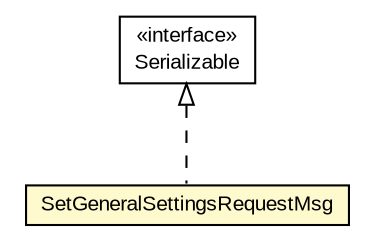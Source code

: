 #!/usr/local/bin/dot
#
# Class diagram 
# Generated by UMLGraph version R5_6-24-gf6e263 (http://www.umlgraph.org/)
#

digraph G {
	edge [fontname="arial",fontsize=10,labelfontname="arial",labelfontsize=10];
	node [fontname="arial",fontsize=10,shape=plaintext];
	nodesep=0.25;
	ranksep=0.5;
	// org.miloss.fgsms.services.interfaces.policyconfiguration.SetGeneralSettingsRequestMsg
	c1091881 [label=<<table title="org.miloss.fgsms.services.interfaces.policyconfiguration.SetGeneralSettingsRequestMsg" border="0" cellborder="1" cellspacing="0" cellpadding="2" port="p" bgcolor="lemonChiffon" href="./SetGeneralSettingsRequestMsg.html">
		<tr><td><table border="0" cellspacing="0" cellpadding="1">
<tr><td align="center" balign="center"> SetGeneralSettingsRequestMsg </td></tr>
		</table></td></tr>
		</table>>, URL="./SetGeneralSettingsRequestMsg.html", fontname="arial", fontcolor="black", fontsize=10.0];
	//org.miloss.fgsms.services.interfaces.policyconfiguration.SetGeneralSettingsRequestMsg implements java.io.Serializable
	c1092587:p -> c1091881:p [dir=back,arrowtail=empty,style=dashed];
	// java.io.Serializable
	c1092587 [label=<<table title="java.io.Serializable" border="0" cellborder="1" cellspacing="0" cellpadding="2" port="p" href="http://java.sun.com/j2se/1.4.2/docs/api/java/io/Serializable.html">
		<tr><td><table border="0" cellspacing="0" cellpadding="1">
<tr><td align="center" balign="center"> &#171;interface&#187; </td></tr>
<tr><td align="center" balign="center"> Serializable </td></tr>
		</table></td></tr>
		</table>>, URL="http://java.sun.com/j2se/1.4.2/docs/api/java/io/Serializable.html", fontname="arial", fontcolor="black", fontsize=10.0];
}

